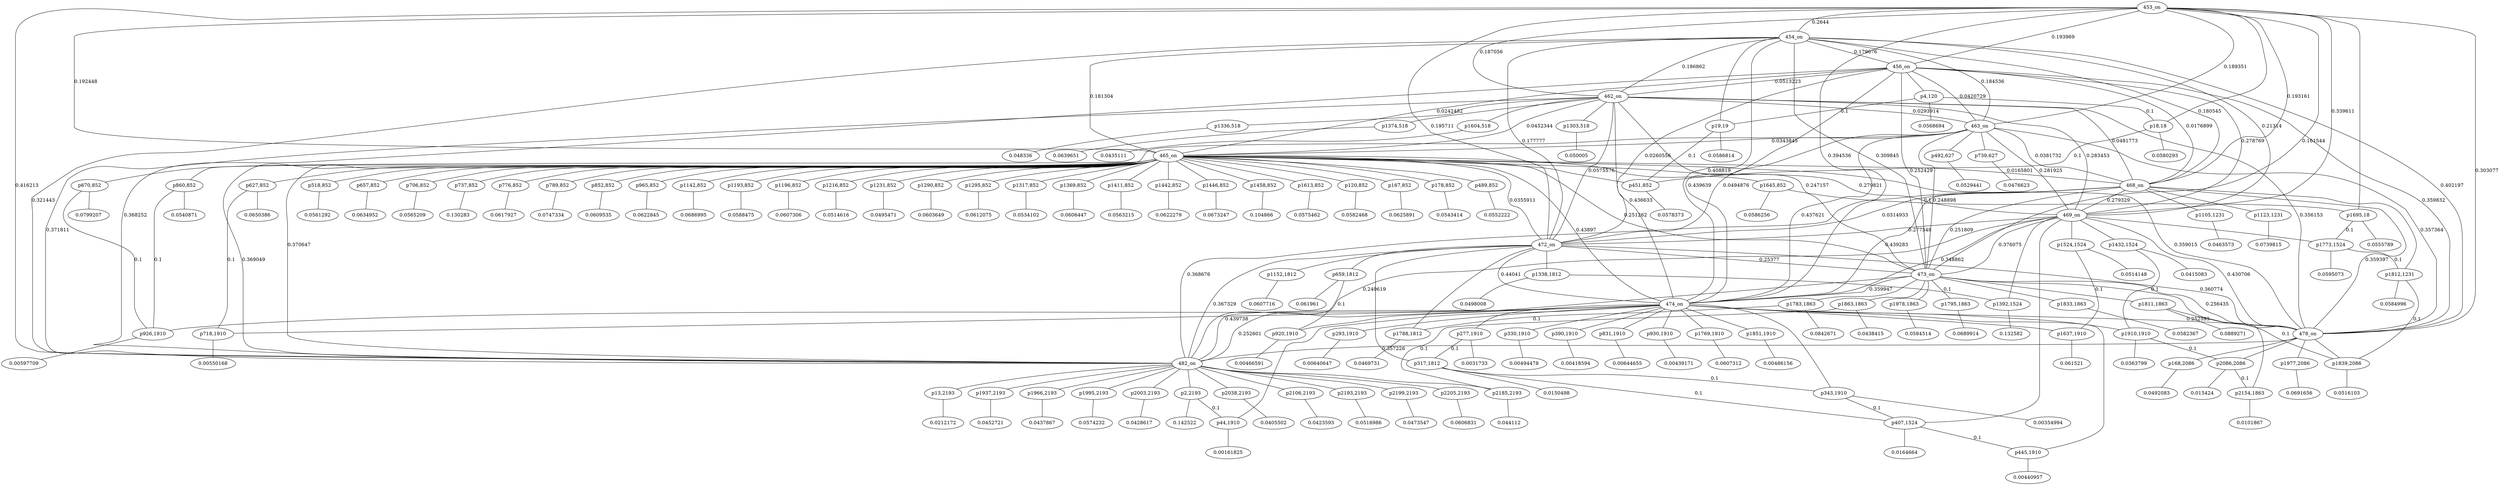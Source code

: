 graph {
	"p2,2193" -- "c0"
	"c0" [ label="0.142522", pos="11.8237,97.9324!"];
	"p2,2193" -- "p44,1910" [label="0.1"]
	"p4,120" -- "c1"
	"c1" [ label="0.0568694", pos="54.2263,99.454!"];
	"p4,120" -- "p18,18" [label="0.1"]
	"p4,120" -- "p19,19" [label="0.1"]
	"p13,2193" -- "c9"
	"c9" [ label="0.0212172", pos="17.2754,97.8716!"];
	"p18,18" -- "c10"
	"c10" [ label="0.0580293", pos="61.9515,90.4938!"];
	"p18,18" -- "p451,852" [label="0.1"]
	"p19,19" -- "c16"
	"c16" [ label="0.0586814", pos="46.5006,90.4053!"];
	"p19,19" -- "p451,852" [label="0.1"]
	"p44,1910" -- "c24"
	"c24" [ label="0.00161825", pos="10.2475,95.584!"];
	"p120,852" -- "c25"
	"c25" [ label="0.0582468", pos="24.7301,94.5148!"];
	"p167,852" -- "c33"
	"c33" [ label="0.0625891", pos="36.7726,87.7184!"];
	"p168,2086" -- "c42"
	"c42" [ label="0.0492083", pos="2.22052,91.8078!"];
	"p178,852" -- "c43"
	"c43" [ label="0.0543414", pos="12.9991,78.6252!"];
	"p277,1910" -- "c52"
	"c52" [ label="0.0031733", pos="3.51924,86.7421!"];
	"p277,1910" -- "p317,1812" [label="0.1"]
	"p293,1910" -- "c54"
	"c54" [ label="0.00640647", pos="8.64907,86.2616!"];
	"p317,1812" -- "c55"
	"c55" [ label="0.0150498", pos="0.268098,84.9969!"];
	"p317,1812" -- "p343,1910" [label="0.1"]
	"p317,1812" -- "p407,1524" [label="0.1"]
	"p330,1910" -- "c62"
	"c62" [ label="0.00494478", pos="9.02383,84.7785!"];
	"p343,1910" -- "c63"
	"c63" [ label="0.00354994", pos="3.15582,84.4702!"];
	"p343,1910" -- "p407,1524" [label="0.1"]
	"p390,1910" -- "c64"
	"c64" [ label="0.00418594", pos="4.89745,82.4158!"];
	"p407,1524" -- "c67"
	"c67" [ label="0.0164664", pos="0.890405,80.8249!"];
	"p407,1524" -- "p445,1910" [label="0.1"]
	"p445,1910" -- "c68"
	"c68" [ label="0.00440957", pos="4.37585,79.9915!"];
	"p451,852" -- "c69"
	"c69" [ label="0.0578373", pos="66.4045,81.4355!"];
	"p489,852" -- "c80"
	"c80" [ label="0.0552222", pos="96.595,79.7485!"];
	"p492,627" -- "c84"
	"c84" [ label="0.0529441", pos="23.9819,81.2168!"];
	"p518,852" -- "c92"
	"c92" [ label="0.0561292", pos="96.776,62.854!"];
	"p627,852" -- "c100"
	"c100" [ label="0.0650386", pos="69.4236,77.1261!"];
	"p627,852" -- "p718,1910" [label="0.1"]
	"p657,852" -- "c108"
	"c108" [ label="0.0634952", pos="47.8125,71.5035!"];
	"p659,1812" -- "c116"
	"c116" [ label="0.061961", pos="60.6162,71.1487!"];
	"p659,1812" -- "p920,1910" [label="0.1"]
	"p670,852" -- "c123"
	"c123" [ label="0.0799207", pos="74.5895,73.5762!"];
	"p670,852" -- "p926,1910" [label="0.1"]
	"p706,852" -- "c131"
	"c131" [ label="0.0565209", pos="7.76685,76.0098!"];
	"p718,1910" -- "c139"
	"c139" [ label="0.00550168", pos="70.5746,74.1346!"];
	"p737,852" -- "c140"
	"c140" [ label="0.130283", pos="3.59037,67.2373!"];
	"p739,627" -- "c155"
	"c155" [ label="0.0476623", pos="21.2629,72.9469!"];
	"p776,852" -- "c166"
	"c166" [ label="0.0617927", pos="7.933,73.291!"];
	"p789,852" -- "c170"
	"c170" [ label="0.0747334", pos="7.83776,68.5985!"];
	"p831,1910" -- "c178"
	"c178" [ label="0.00644655", pos="66.3625,71.7592!"];
	"p852,852" -- "c179"
	"c179" [ label="0.0609535", pos="91.633,72.5489!"];
	"p860,852" -- "c187"
	"c187" [ label="0.0540871", pos="78.9379,72.4969!"];
	"p860,852" -- "p926,1910" [label="0.1"]
	"p920,1910" -- "c197"
	"c197" [ label="0.00466591", pos="62.9793,70.2127!"];
	"p926,1910" -- "c200"
	"c200" [ label="0.00597709", pos="71.9903,69.9179!"];
	"p930,1910" -- "c201"
	"c201" [ label="0.00439171", pos="66.3519,69.8416!"];
	"p965,852" -- "c202"
	"c202" [ label="0.0622845", pos="10.45,69.6267!"];
	"p1105,1231" -- "c210"
	"c210" [ label="0.0463573", pos="74.6737,64.1343!"];
	"p1123,1231" -- "c218"
	"c218" [ label="0.0739815", pos="68.9868,65.4787!"];
	"p1142,852" -- "c226"
	"c226" [ label="0.0686995", pos="33.6012,65.358!"];
	"p1152,1812" -- "c234"
	"c234" [ label="0.0607716", pos="58.1501,65.4437!"];
	"p1193,852" -- "c241"
	"c241" [ label="0.0588475", pos="17.9259,57.4356!"];
	"p1196,852" -- "c249"
	"c249" [ label="0.0607306", pos="47.9383,58.6642!"];
	"p1216,852" -- "c257"
	"c257" [ label="0.0514616", pos="10.4891,63.5334!"];
	"p1231,852" -- "c265"
	"c265" [ label="0.0495471", pos="85.119,62.2229!"];
	"p1290,852" -- "c273"
	"c273" [ label="0.0603649", pos="60.6932,56.6971!"];
	"p1295,852" -- "c281"
	"c281" [ label="0.0612075", pos="8.90963,58.4661!"];
	"p1303,518" -- "c289"
	"c289" [ label="0.050005", pos="71.8903,58.1756!"];
	"p1317,852" -- "c297"
	"c297" [ label="0.0534102", pos="13.1459,54.9317!"];
	"p1336,518" -- "c305"
	"c305" [ label="0.048336", pos="74.7667,52.3651!"];
	"p1338,1812" -- "c313"
	"c313" [ label="0.0498008", pos="4.77315,53.8353!"];
	"p1338,1812" -- "p1392,1524" [label="0.1"]
	"p1369,852" -- "c320"
	"c320" [ label="0.0606447", pos="54.2774,52.4504!"];
	"p1374,518" -- "c328"
	"c328" [ label="0.0639651", pos="71.7066,52.4455!"];
	"p1392,1524" -- "c336"
	"c336" [ label="0.132582", pos="5.28396,48.9733!"];
	"p1411,852" -- "c337"
	"c337" [ label="0.0563215", pos="51.9585,49.0762!"];
	"p1432,1524" -- "c345"
	"c345" [ label="0.0415083", pos="2.85017,44.1548!"];
	"p1432,1524" -- "p1910,1910" [label="0.1"]
	"p1442,852" -- "c346"
	"c346" [ label="0.0622279", pos="56.5587,50.2018!"];
	"p1446,852" -- "c354"
	"c354" [ label="0.0673247", pos="30.8615,50.0028!"];
	"p1458,852" -- "c362"
	"c362" [ label="0.104866", pos="43.5248,48.2613!"];
	"p1524,1524" -- "c370"
	"c370" [ label="0.0514148", pos="9.89166,47.8528!"];
	"p1524,1524" -- "p1637,1910" [label="0.1"]
	"p1604,518" -- "c371"
	"c371" [ label="0.0435111", pos="74.2905,46.5645!"];
	"p1613,852" -- "c379"
	"c379" [ label="0.0575462", pos="52.4374,46.4241!"];
	"p1637,1910" -- "c387"
	"c387" [ label="0.061521", pos="8.77956,44.3706!"];
	"p1645,852" -- "c388"
	"c388" [ label="0.0586256", pos="92.8399,46.368!"];
	"p1645,852" -- "p1695,18" [label="0.1"]
	"p1695,18" -- "c397"
	"c397" [ label="0.0555789", pos="91.7166,43.6607!"];
	"p1695,18" -- "p1773,1524" [label="0.1"]
	"p1769,1910" -- "c399"
	"c399" [ label="0.0607312", pos="13.0452,39.7869!"];
	"p1773,1524" -- "c401"
	"c401" [ label="0.0595073", pos="89.2863,40.5727!"];
	"p1773,1524" -- "p1812,1231" [label="0.1"]
	"p1783,1863" -- "c402"
	"c402" [ label="0.0842671", pos="31.5974,37.8427!"];
	"p1783,1863" -- "p1788,1812" [label="0.1"]
	"p1788,1812" -- "c404"
	"c404" [ label="0.0469731", pos="21.7336,35.1941!"];
	"p1795,1863" -- "c411"
	"c411" [ label="0.0689914", pos="53.1034,37.1601!"];
	"p1811,1863" -- "c413"
	"c413" [ label="0.0889271", pos="70.3918,38.3785!"];
	"p1811,1863" -- "p1839,2086" [label="0.1"]
	"p1812,1231" -- "c415"
	"c415" [ label="0.0584996", pos="82.2519,39.7376!"];
	"p1812,1231" -- "p1839,2086" [label="0.1"]
	"p1833,1863" -- "c423"
	"c423" [ label="0.0582367", pos="64.8667,37.0014!"];
	"p1839,2086" -- "c425"
	"c425" [ label="0.0516103", pos="75.8288,38.3387!"];
	"p1851,1910" -- "c426"
	"c426" [ label="0.00486156", pos="9.15363,37.1568!"];
	"p1863,1863" -- "c427"
	"c427" [ label="0.0438415", pos="45.3026,32.6786!"];
	"p1863,1863" -- "p2185,2193" [label="0.1"]
	"p1910,1910" -- "c429"
	"c429" [ label="0.0363799", pos="8.07972,34.5157!"];
	"p1910,1910" -- "p2086,2086" [label="0.1"]
	"p1937,2193" -- "c430"
	"c430" [ label="0.0452721", pos="27.0135,33.7538!"];
	"p1966,2193" -- "c432"
	"c432" [ label="0.0437867", pos="31.2718,33.8277!"];
	"p1977,2086" -- "c434"
	"c434" [ label="0.0691656", pos="16.0618,33.5858!"];
	"p1978,1863" -- "c435"
	"c435" [ label="0.0584514", pos="40.8572,32.6136!"];
	"p1995,2193" -- "c437"
	"c437" [ label="0.0574232", pos="29.0986,29.9752!"];
	"p2003,2193" -- "c438"
	"c438" [ label="0.0428617", pos="37.0027,31.4173!"];
	"p2038,2193" -- "c440"
	"c440" [ label="0.0405502", pos="28.1593,31.8347!"];
	"p2086,2086" -- "c441"
	"c441" [ label="0.015424", pos="13.0773,30.6181!"];
	"p2086,2086" -- "p2154,1863" [label="0.1"]
	"p2106,2193" -- "c443"
	"c443" [ label="0.0423593", pos="24.9759,30.106!"];
	"p2154,1863" -- "c446"
	"c446" [ label="0.0101867", pos="18.0214,28.5911!"];
	"p2185,2193" -- "c448"
	"c448" [ label="0.044112", pos="42.4408,26.0261!"];
	"p2193,2193" -- "c449"
	"c449" [ label="0.0516986", pos="30.7924,13.2333!"];
	"p2199,2193" -- "c450"
	"c450" [ label="0.0473547", pos="45.7898,16.7753!"];
	"p2205,2193" -- "c451"
	"c451" [ label="0.0606831", pos="44.7406,4.31873!"];
	"453_on" -- "454_on" [label="0.2644"]
	"453_on" -- "456_on" [label="0.193969"]
	"453_on" -- "462_on" [label="0.187056"]
	"453_on" -- "463_on" [label="0.189351"]
	"453_on" -- "465_on" [label="0.192448"]
	"453_on" -- "468_on" [label="0.193161"]
	"453_on" -- "469_on" [label="0.339611"]
	"453_on" -- "472_on" [label="0.195711"]
	"453_on" -- "473_on" [label="0.161544"]
	"453_on" -- "474_on" [label="0.394536"]
	"453_on" -- "478_on" [label="0.303077"]
	"453_on" -- "482_on" [label="0.416213"]
	"454_on" -- "456_on" [label="0.179676"]
	"454_on" -- "462_on" [label="0.186862"]
	"454_on" -- "463_on" [label="0.184536"]
	"454_on" -- "465_on" [label="0.181304"]
	"454_on" -- "468_on" [label="0.180545"]
	"454_on" -- "469_on" [label="0.21314"]
	"454_on" -- "472_on" [label="0.177777"]
	"454_on" -- "473_on" [label="0.309845"]
	"454_on" -- "474_on" [label="0.408819"]
	"454_on" -- "478_on" [label="0.402197"]
	"454_on" -- "482_on" [label="0.321443"]
	"456_on" -- "462_on" [label="0.0513223"]
	"456_on" -- "463_on" [label="0.0420729"]
	"456_on" -- "465_on" [label="0.0242452"]
	"456_on" -- "468_on" [label="0.0176899"]
	"456_on" -- "469_on" [label="0.278769"]
	"456_on" -- "472_on" [label="0.0260556"]
	"456_on" -- "473_on" [label="0.252429"]
	"456_on" -- "474_on" [label="0.439639"]
	"456_on" -- "478_on" [label="0.359832"]
	"456_on" -- "482_on" [label="0.368252"]
	"462_on" -- "463_on" [label="0.0293914"]
	"462_on" -- "465_on" [label="0.0452344"]
	"462_on" -- "468_on" [label="0.0481773"]
	"462_on" -- "469_on" [label="0.283453"]
	"462_on" -- "472_on" [label="0.0575576"]
	"462_on" -- "473_on" [label="0.247157"]
	"462_on" -- "474_on" [label="0.436633"]
	"462_on" -- "478_on" [label="0.356153"]
	"462_on" -- "482_on" [label="0.371811"]
	"463_on" -- "465_on" [label="0.0343845"]
	"463_on" -- "468_on" [label="0.0381732"]
	"463_on" -- "469_on" [label="0.281925"]
	"463_on" -- "472_on" [label="0.0494876"]
	"463_on" -- "473_on" [label="0.248898"]
	"463_on" -- "474_on" [label="0.437621"]
	"463_on" -- "478_on" [label="0.357364"]
	"463_on" -- "482_on" [label="0.370647"]
	"465_on" -- "468_on" [label="0.0165801"]
	"465_on" -- "469_on" [label="0.279821"]
	"465_on" -- "472_on" [label="0.0355911"]
	"465_on" -- "473_on" [label="0.251262"]
	"465_on" -- "474_on" [label="0.43897"]
	"465_on" -- "478_on" [label="0.359015"]
	"465_on" -- "482_on" [label="0.369049"]
	"468_on" -- "469_on" [label="0.279329"]
	"468_on" -- "472_on" [label="0.0314933"]
	"468_on" -- "473_on" [label="0.251809"]
	"468_on" -- "474_on" [label="0.439283"]
	"468_on" -- "478_on" [label="0.359397"]
	"468_on" -- "482_on" [label="0.368676"]
	"469_on" -- "472_on" [label="0.277548"]
	"469_on" -- "473_on" [label="0.376075"]
	"469_on" -- "474_on" [label="0.348862"]
	"469_on" -- "478_on" [label="0.430706"]
	"469_on" -- "482_on" [label="0.240619"]
	"472_on" -- "473_on" [label="0.25377"]
	"472_on" -- "474_on" [label="0.44041"]
	"472_on" -- "478_on" [label="0.360774"]
	"472_on" -- "482_on" [label="0.367329"]
	"473_on" -- "474_on" [label="0.359947"]
	"473_on" -- "478_on" [label="0.256435"]
	"473_on" -- "482_on" [label="0.439738"]
	"474_on" -- "478_on" [label="0.252593"]
	"474_on" -- "482_on" [label="0.252601"]
	"478_on" -- "482_on" [label="0.357226"]
	"453_on" -- "p18,18"
	"453_on" -- "p1695,18"
	"454_on" -- "p19,19"
	"456_on" -- "p4,120"
	"462_on" -- "p1303,518"
	"462_on" -- "p1336,518"
	"462_on" -- "p1374,518"
	"462_on" -- "p1604,518"
	"463_on" -- "p492,627"
	"463_on" -- "p739,627"
	"465_on" -- "p120,852"
	"465_on" -- "p167,852"
	"465_on" -- "p178,852"
	"465_on" -- "p451,852"
	"465_on" -- "p489,852"
	"465_on" -- "p518,852"
	"465_on" -- "p627,852"
	"465_on" -- "p657,852"
	"465_on" -- "p670,852"
	"465_on" -- "p706,852"
	"465_on" -- "p737,852"
	"465_on" -- "p776,852"
	"465_on" -- "p789,852"
	"465_on" -- "p852,852"
	"465_on" -- "p860,852"
	"465_on" -- "p965,852"
	"465_on" -- "p1142,852"
	"465_on" -- "p1193,852"
	"465_on" -- "p1196,852"
	"465_on" -- "p1216,852"
	"465_on" -- "p1231,852"
	"465_on" -- "p1290,852"
	"465_on" -- "p1295,852"
	"465_on" -- "p1317,852"
	"465_on" -- "p1369,852"
	"465_on" -- "p1411,852"
	"465_on" -- "p1442,852"
	"465_on" -- "p1446,852"
	"465_on" -- "p1458,852"
	"465_on" -- "p1613,852"
	"465_on" -- "p1645,852"
	"468_on" -- "p1105,1231"
	"468_on" -- "p1123,1231"
	"468_on" -- "p1812,1231"
	"469_on" -- "p407,1524"
	"469_on" -- "p1392,1524"
	"469_on" -- "p1432,1524"
	"469_on" -- "p1524,1524"
	"469_on" -- "p1773,1524"
	"472_on" -- "p317,1812"
	"472_on" -- "p659,1812"
	"472_on" -- "p1152,1812"
	"472_on" -- "p1338,1812"
	"472_on" -- "p1788,1812"
	"473_on" -- "p1783,1863"
	"473_on" -- "p1795,1863"
	"473_on" -- "p1811,1863"
	"473_on" -- "p1833,1863"
	"473_on" -- "p1863,1863"
	"473_on" -- "p1978,1863"
	"473_on" -- "p2154,1863"
	"474_on" -- "p44,1910"
	"474_on" -- "p277,1910"
	"474_on" -- "p293,1910"
	"474_on" -- "p330,1910"
	"474_on" -- "p343,1910"
	"474_on" -- "p390,1910"
	"474_on" -- "p445,1910"
	"474_on" -- "p718,1910"
	"474_on" -- "p831,1910"
	"474_on" -- "p920,1910"
	"474_on" -- "p926,1910"
	"474_on" -- "p930,1910"
	"474_on" -- "p1637,1910"
	"474_on" -- "p1769,1910"
	"474_on" -- "p1851,1910"
	"474_on" -- "p1910,1910"
	"478_on" -- "p168,2086"
	"478_on" -- "p1839,2086"
	"478_on" -- "p1977,2086"
	"478_on" -- "p2086,2086"
	"482_on" -- "p2,2193"
	"482_on" -- "p13,2193"
	"482_on" -- "p1937,2193"
	"482_on" -- "p1966,2193"
	"482_on" -- "p1995,2193"
	"482_on" -- "p2003,2193"
	"482_on" -- "p2038,2193"
	"482_on" -- "p2106,2193"
	"482_on" -- "p2185,2193"
	"482_on" -- "p2193,2193"
	"482_on" -- "p2199,2193"
	"482_on" -- "p2205,2193"
}
